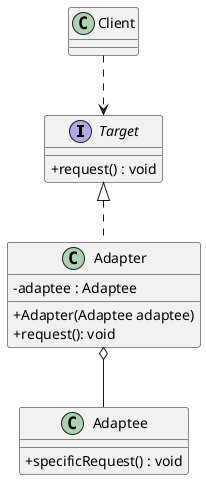 @startuml
skinparam classAttributeIconSize 0
Interface Target{
 + request() : void
}
Class Adapter{
  - adaptee : Adaptee
  + Adapter(Adaptee adaptee)
  + request(): void
}
Class Adaptee{
   + specificRequest() : void
}

Target <|.. Adapter
Adapter o--  Adaptee
Client ..> Target

@enduml
